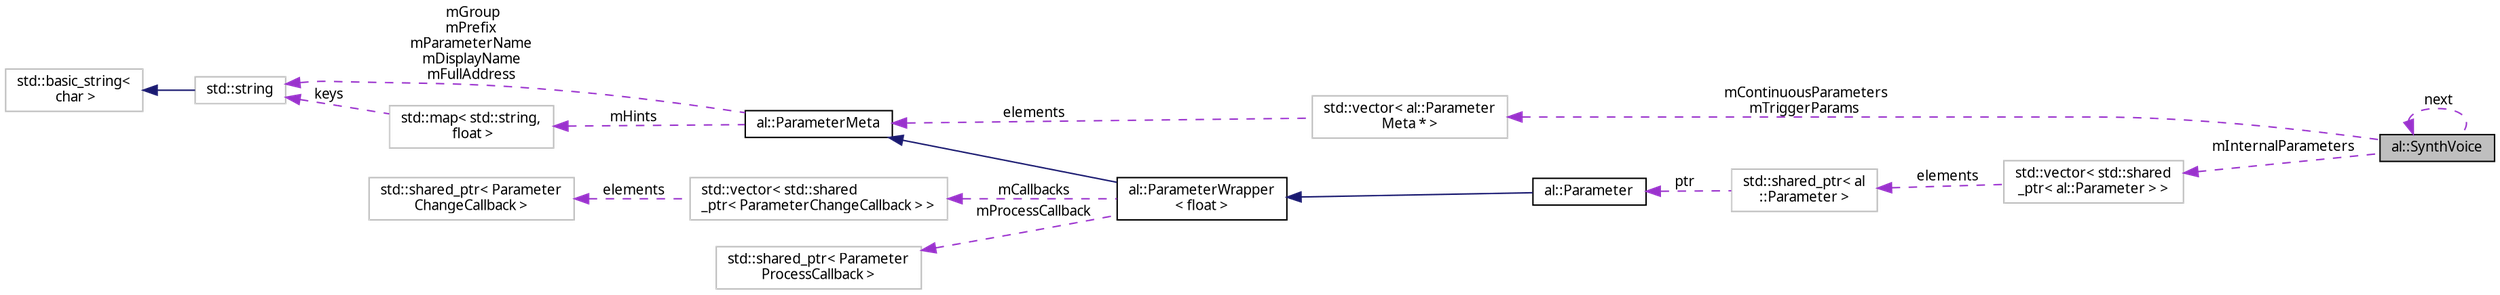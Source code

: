 digraph "al::SynthVoice"
{
 // LATEX_PDF_SIZE
  bgcolor="transparent";
  edge [fontname="FreeSans.ttf",fontsize="10",labelfontname="FreeSans.ttf",labelfontsize="10"];
  node [fontname="FreeSans.ttf",fontsize="10",shape=record];
  rankdir="LR";
  Node1 [label="al::SynthVoice",height=0.2,width=0.4,color="black", fillcolor="grey75", style="filled", fontcolor="black",tooltip="The SynthVoice class."];
  Node2 -> Node1 [dir="back",color="darkorchid3",fontsize="10",style="dashed",label=" mInternalParameters" ,fontname="FreeSans.ttf"];
  Node2 [label="std::vector\< std::shared\l_ptr\< al::Parameter \> \>",height=0.2,width=0.4,color="grey75",tooltip=" "];
  Node3 -> Node2 [dir="back",color="darkorchid3",fontsize="10",style="dashed",label=" elements" ,fontname="FreeSans.ttf"];
  Node3 [label="std::shared_ptr\< al\l::Parameter \>",height=0.2,width=0.4,color="grey75",tooltip=" "];
  Node4 -> Node3 [dir="back",color="darkorchid3",fontsize="10",style="dashed",label=" ptr" ,fontname="FreeSans.ttf"];
  Node4 [label="al::Parameter",height=0.2,width=0.4,color="black",URL="$classal_1_1_parameter.html",tooltip="The Parameter class."];
  Node5 -> Node4 [dir="back",color="midnightblue",fontsize="10",style="solid",fontname="FreeSans.ttf"];
  Node5 [label="al::ParameterWrapper\l\< float \>",height=0.2,width=0.4,color="black",URL="$classal_1_1_parameter_wrapper.html",tooltip=" "];
  Node6 -> Node5 [dir="back",color="midnightblue",fontsize="10",style="solid",fontname="FreeSans.ttf"];
  Node6 [label="al::ParameterMeta",height=0.2,width=0.4,color="black",URL="$classal_1_1_parameter_meta.html",tooltip="The ParameterMeta class defines the base interface for Parameter metadata."];
  Node7 -> Node6 [dir="back",color="darkorchid3",fontsize="10",style="dashed",label=" mHints" ,fontname="FreeSans.ttf"];
  Node7 [label="std::map\< std::string,\l float \>",height=0.2,width=0.4,color="grey75",tooltip=" "];
  Node8 -> Node7 [dir="back",color="darkorchid3",fontsize="10",style="dashed",label=" keys" ,fontname="FreeSans.ttf"];
  Node8 [label="std::string",height=0.2,width=0.4,color="grey75",tooltip="STL class."];
  Node9 -> Node8 [dir="back",color="midnightblue",fontsize="10",style="solid",fontname="FreeSans.ttf"];
  Node9 [label="std::basic_string\<\l char \>",height=0.2,width=0.4,color="grey75",tooltip="STL class."];
  Node8 -> Node6 [dir="back",color="darkorchid3",fontsize="10",style="dashed",label=" mGroup\nmPrefix\nmParameterName\nmDisplayName\nmFullAddress" ,fontname="FreeSans.ttf"];
  Node10 -> Node5 [dir="back",color="darkorchid3",fontsize="10",style="dashed",label=" mCallbacks" ,fontname="FreeSans.ttf"];
  Node10 [label="std::vector\< std::shared\l_ptr\< ParameterChangeCallback \> \>",height=0.2,width=0.4,color="grey75",tooltip=" "];
  Node11 -> Node10 [dir="back",color="darkorchid3",fontsize="10",style="dashed",label=" elements" ,fontname="FreeSans.ttf"];
  Node11 [label="std::shared_ptr\< Parameter\lChangeCallback \>",height=0.2,width=0.4,color="grey75",tooltip=" "];
  Node12 -> Node5 [dir="back",color="darkorchid3",fontsize="10",style="dashed",label=" mProcessCallback" ,fontname="FreeSans.ttf"];
  Node12 [label="std::shared_ptr\< Parameter\lProcessCallback \>",height=0.2,width=0.4,color="grey75",tooltip=" "];
  Node1 -> Node1 [dir="back",color="darkorchid3",fontsize="10",style="dashed",label=" next" ,fontname="FreeSans.ttf"];
  Node13 -> Node1 [dir="back",color="darkorchid3",fontsize="10",style="dashed",label=" mContinuousParameters\nmTriggerParams" ,fontname="FreeSans.ttf"];
  Node13 [label="std::vector\< al::Parameter\lMeta * \>",height=0.2,width=0.4,color="grey75",tooltip=" "];
  Node6 -> Node13 [dir="back",color="darkorchid3",fontsize="10",style="dashed",label=" elements" ,fontname="FreeSans.ttf"];
}
